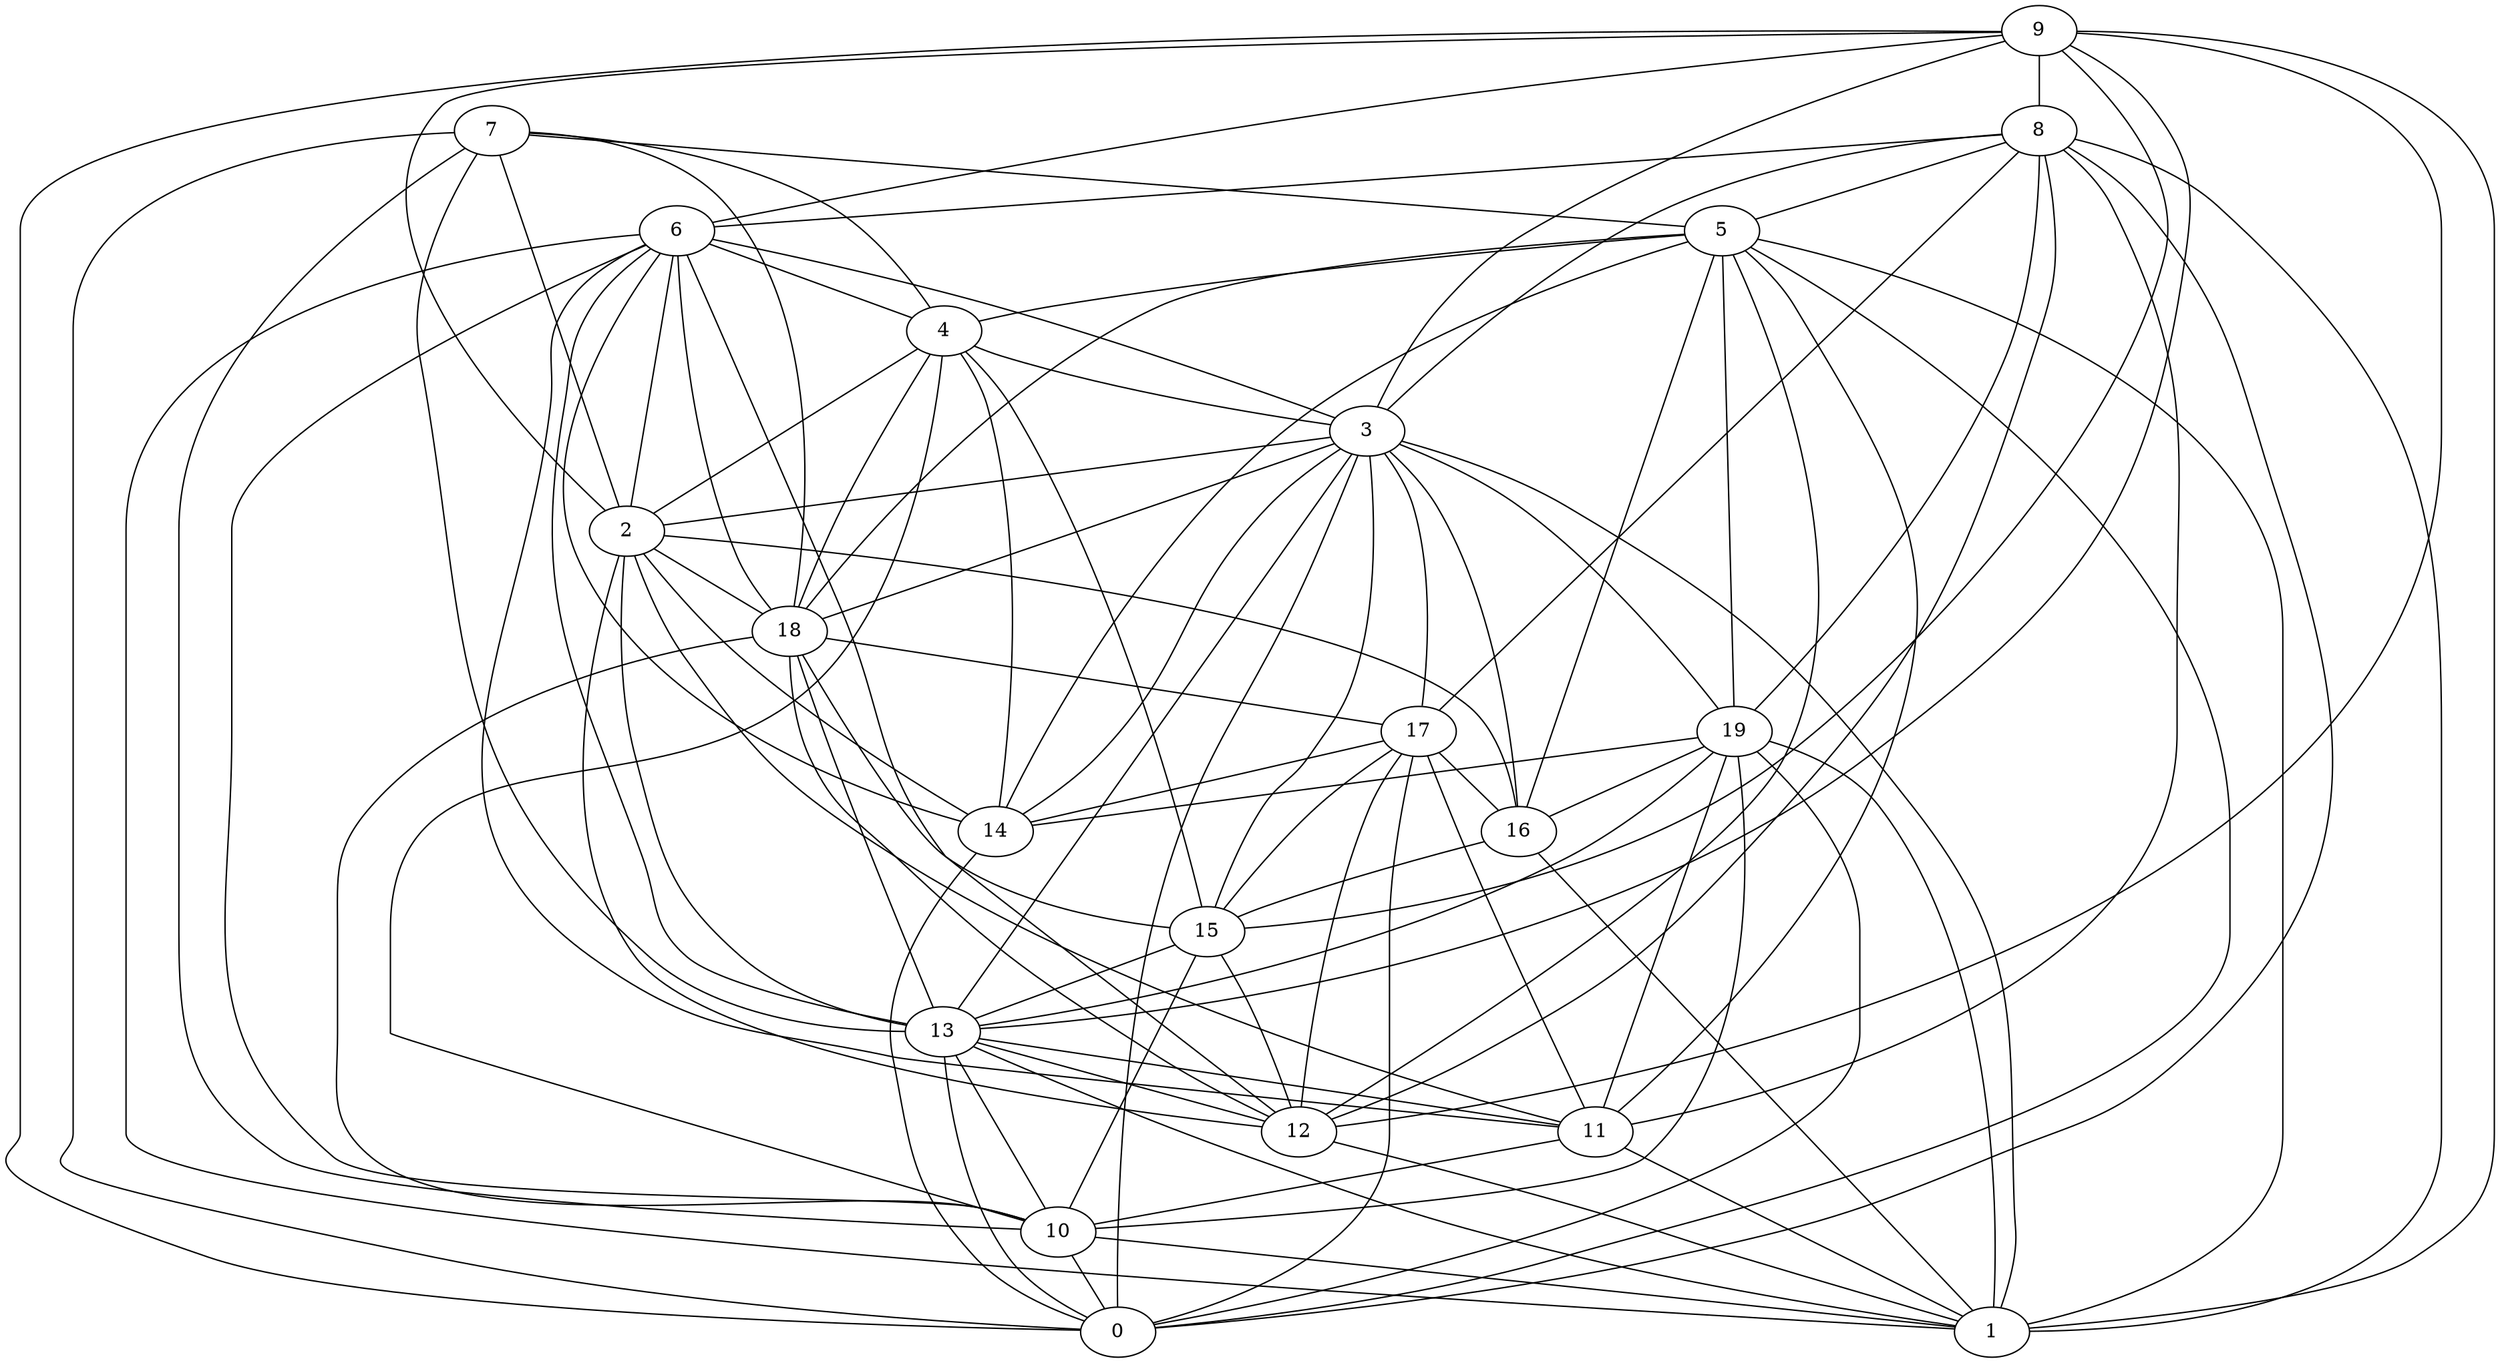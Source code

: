 digraph GG_graph {

subgraph G_graph {
edge [color = black]
"4" -> "14" [dir = none]
"8" -> "5" [dir = none]
"8" -> "0" [dir = none]
"14" -> "0" [dir = none]
"2" -> "13" [dir = none]
"2" -> "16" [dir = none]
"19" -> "14" [dir = none]
"19" -> "13" [dir = none]
"19" -> "11" [dir = none]
"6" -> "4" [dir = none]
"6" -> "1" [dir = none]
"6" -> "18" [dir = none]
"6" -> "2" [dir = none]
"17" -> "11" [dir = none]
"17" -> "0" [dir = none]
"7" -> "18" [dir = none]
"7" -> "13" [dir = none]
"5" -> "0" [dir = none]
"5" -> "18" [dir = none]
"5" -> "19" [dir = none]
"5" -> "16" [dir = none]
"5" -> "12" [dir = none]
"11" -> "10" [dir = none]
"11" -> "1" [dir = none]
"18" -> "15" [dir = none]
"18" -> "12" [dir = none]
"18" -> "13" [dir = none]
"3" -> "2" [dir = none]
"3" -> "16" [dir = none]
"3" -> "13" [dir = none]
"10" -> "1" [dir = none]
"13" -> "11" [dir = none]
"13" -> "0" [dir = none]
"13" -> "12" [dir = none]
"13" -> "1" [dir = none]
"15" -> "10" [dir = none]
"9" -> "6" [dir = none]
"9" -> "0" [dir = none]
"8" -> "19" [dir = none]
"3" -> "14" [dir = none]
"7" -> "2" [dir = none]
"9" -> "2" [dir = none]
"7" -> "10" [dir = none]
"9" -> "12" [dir = none]
"6" -> "13" [dir = none]
"6" -> "3" [dir = none]
"7" -> "5" [dir = none]
"7" -> "4" [dir = none]
"17" -> "15" [dir = none]
"3" -> "18" [dir = none]
"3" -> "17" [dir = none]
"5" -> "1" [dir = none]
"8" -> "1" [dir = none]
"16" -> "1" [dir = none]
"19" -> "16" [dir = none]
"2" -> "12" [dir = none]
"17" -> "16" [dir = none]
"19" -> "10" [dir = none]
"8" -> "6" [dir = none]
"6" -> "12" [dir = none]
"6" -> "14" [dir = none]
"9" -> "3" [dir = none]
"6" -> "10" [dir = none]
"6" -> "11" [dir = none]
"8" -> "3" [dir = none]
"15" -> "13" [dir = none]
"4" -> "18" [dir = none]
"5" -> "11" [dir = none]
"4" -> "15" [dir = none]
"3" -> "19" [dir = none]
"4" -> "3" [dir = none]
"9" -> "15" [dir = none]
"16" -> "15" [dir = none]
"10" -> "0" [dir = none]
"3" -> "1" [dir = none]
"19" -> "1" [dir = none]
"18" -> "10" [dir = none]
"19" -> "0" [dir = none]
"18" -> "17" [dir = none]
"7" -> "0" [dir = none]
"2" -> "18" [dir = none]
"9" -> "13" [dir = none]
"17" -> "14" [dir = none]
"9" -> "1" [dir = none]
"15" -> "12" [dir = none]
"3" -> "15" [dir = none]
"13" -> "10" [dir = none]
"8" -> "12" [dir = none]
"4" -> "10" [dir = none]
"8" -> "11" [dir = none]
"5" -> "4" [dir = none]
"2" -> "14" [dir = none]
"8" -> "17" [dir = none]
"9" -> "8" [dir = none]
"4" -> "2" [dir = none]
"5" -> "14" [dir = none]
"3" -> "0" [dir = none]
"12" -> "1" [dir = none]
"17" -> "12" [dir = none]
"2" -> "11" [dir = none]
}

}
